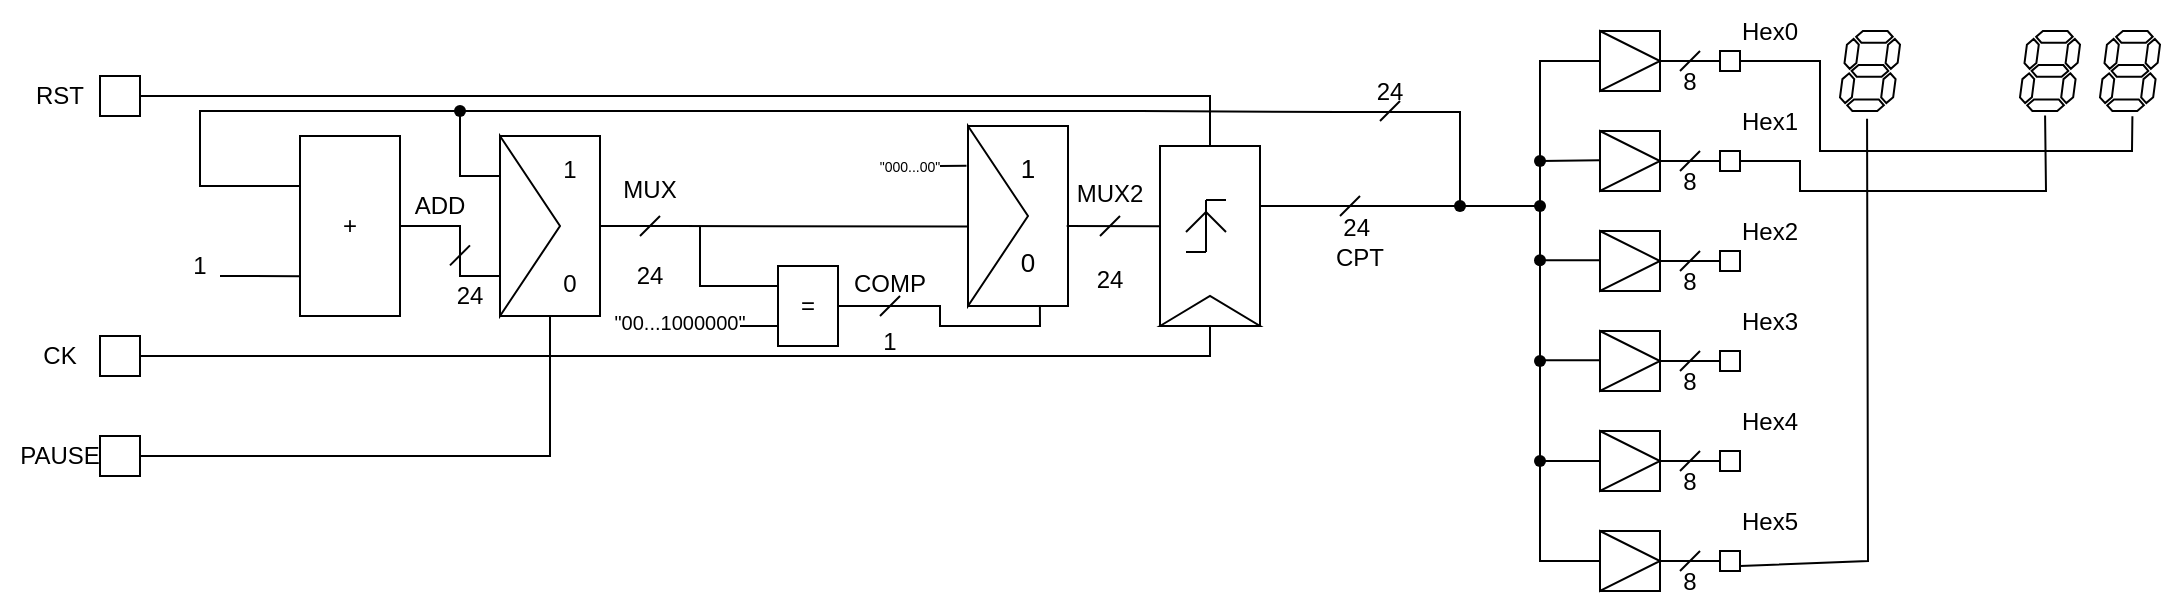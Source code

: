<mxfile version="28.2.5">
  <diagram name="Page-1" id="4VCys80fIXsNl4EApBjB">
    <mxGraphModel dx="461" dy="280" grid="1" gridSize="10" guides="1" tooltips="1" connect="1" arrows="1" fold="1" page="1" pageScale="1" pageWidth="827" pageHeight="1169" math="0" shadow="0">
      <root>
        <mxCell id="0" />
        <mxCell id="1" parent="0" />
        <mxCell id="50cx5ybg6WjsTkt2_30P-1" value="+" style="rounded=0;whiteSpace=wrap;html=1;" vertex="1" parent="1">
          <mxGeometry x="160" y="85" width="50" height="90" as="geometry" />
        </mxCell>
        <mxCell id="50cx5ybg6WjsTkt2_30P-2" value="" style="group;rotation=-90;" vertex="1" connectable="0" parent="1">
          <mxGeometry x="570" y="130" width="90" height="70" as="geometry" />
        </mxCell>
        <mxCell id="50cx5ybg6WjsTkt2_30P-3" value="" style="rounded=0;whiteSpace=wrap;html=1;rotation=-90;" vertex="1" parent="50cx5ybg6WjsTkt2_30P-2">
          <mxGeometry y="-20" width="90" height="50" as="geometry" />
        </mxCell>
        <mxCell id="50cx5ybg6WjsTkt2_30P-4" value="" style="group;rotation=-90;" vertex="1" connectable="0" parent="50cx5ybg6WjsTkt2_30P-2">
          <mxGeometry x="30" y="-10" width="26" height="20" as="geometry" />
        </mxCell>
        <mxCell id="50cx5ybg6WjsTkt2_30P-5" value="" style="endArrow=none;html=1;rounded=0;" edge="1" parent="50cx5ybg6WjsTkt2_30P-4">
          <mxGeometry width="50" height="50" relative="1" as="geometry">
            <mxPoint x="13" y="23" as="sourcePoint" />
            <mxPoint x="13" y="-3" as="targetPoint" />
          </mxGeometry>
        </mxCell>
        <mxCell id="50cx5ybg6WjsTkt2_30P-6" value="" style="endArrow=none;html=1;rounded=0;" edge="1" parent="50cx5ybg6WjsTkt2_30P-4">
          <mxGeometry width="50" height="50" relative="1" as="geometry">
            <mxPoint x="13" y="23" as="sourcePoint" />
            <mxPoint x="3" y="23" as="targetPoint" />
          </mxGeometry>
        </mxCell>
        <mxCell id="50cx5ybg6WjsTkt2_30P-7" value="" style="endArrow=none;html=1;rounded=0;" edge="1" parent="50cx5ybg6WjsTkt2_30P-4">
          <mxGeometry width="50" height="50" relative="1" as="geometry">
            <mxPoint x="23" y="-3" as="sourcePoint" />
            <mxPoint x="13" y="-3" as="targetPoint" />
          </mxGeometry>
        </mxCell>
        <mxCell id="50cx5ybg6WjsTkt2_30P-8" value="" style="endArrow=none;html=1;rounded=0;" edge="1" parent="50cx5ybg6WjsTkt2_30P-4">
          <mxGeometry width="50" height="50" relative="1" as="geometry">
            <mxPoint x="13" y="3" as="sourcePoint" />
            <mxPoint x="3" y="13" as="targetPoint" />
            <Array as="points">
              <mxPoint x="13" y="3" />
            </Array>
          </mxGeometry>
        </mxCell>
        <mxCell id="50cx5ybg6WjsTkt2_30P-9" value="" style="endArrow=none;html=1;rounded=0;" edge="1" parent="50cx5ybg6WjsTkt2_30P-4">
          <mxGeometry width="50" height="50" relative="1" as="geometry">
            <mxPoint x="13" y="3" as="sourcePoint" />
            <mxPoint x="23" y="13" as="targetPoint" />
          </mxGeometry>
        </mxCell>
        <mxCell id="50cx5ybg6WjsTkt2_30P-10" value="" style="triangle;whiteSpace=wrap;html=1;rotation=-90;" vertex="1" parent="50cx5ybg6WjsTkt2_30P-2">
          <mxGeometry x="37.5" y="17.5" width="15" height="50" as="geometry" />
        </mxCell>
        <mxCell id="50cx5ybg6WjsTkt2_30P-11" value="" style="endArrow=none;html=1;rounded=0;entryX=0.004;entryY=0.779;entryDx=0;entryDy=0;entryPerimeter=0;" edge="1" parent="1" target="50cx5ybg6WjsTkt2_30P-1">
          <mxGeometry width="50" height="50" relative="1" as="geometry">
            <mxPoint x="120" y="155" as="sourcePoint" />
            <mxPoint x="130" y="205" as="targetPoint" />
          </mxGeometry>
        </mxCell>
        <mxCell id="50cx5ybg6WjsTkt2_30P-12" value="" style="verticalLabelPosition=bottom;shadow=0;dashed=0;align=center;html=1;verticalAlign=top;shape=mxgraph.electrical.opto_electronics.7_segment_display;pointerEvents=1;" vertex="1" parent="1">
          <mxGeometry x="930" y="32.5" width="30" height="40" as="geometry" />
        </mxCell>
        <mxCell id="50cx5ybg6WjsTkt2_30P-13" value="" style="verticalLabelPosition=bottom;shadow=0;dashed=0;align=center;html=1;verticalAlign=top;shape=mxgraph.electrical.opto_electronics.7_segment_display;pointerEvents=1;" vertex="1" parent="1">
          <mxGeometry x="1020" y="32.5" width="30" height="40" as="geometry" />
        </mxCell>
        <mxCell id="50cx5ybg6WjsTkt2_30P-14" value="" style="verticalLabelPosition=bottom;shadow=0;dashed=0;align=center;html=1;verticalAlign=top;shape=mxgraph.electrical.opto_electronics.7_segment_display;pointerEvents=1;" vertex="1" parent="1">
          <mxGeometry x="1060" y="32.5" width="30" height="40" as="geometry" />
        </mxCell>
        <mxCell id="50cx5ybg6WjsTkt2_30P-15" value="1" style="text;html=1;align=center;verticalAlign=middle;whiteSpace=wrap;rounded=0;" vertex="1" parent="1">
          <mxGeometry x="100" y="135" width="20" height="30" as="geometry" />
        </mxCell>
        <mxCell id="50cx5ybg6WjsTkt2_30P-16" value="" style="endArrow=none;html=1;rounded=0;entryX=0;entryY=0.5;entryDx=0;entryDy=0;exitX=1;exitY=0.5;exitDx=0;exitDy=0;" edge="1" parent="1" source="50cx5ybg6WjsTkt2_30P-17" target="50cx5ybg6WjsTkt2_30P-10">
          <mxGeometry width="50" height="50" relative="1" as="geometry">
            <mxPoint x="180" y="195" as="sourcePoint" />
            <mxPoint x="230" y="235" as="targetPoint" />
            <Array as="points">
              <mxPoint x="290" y="195" />
              <mxPoint x="425" y="195" />
              <mxPoint x="615" y="195" />
            </Array>
          </mxGeometry>
        </mxCell>
        <mxCell id="50cx5ybg6WjsTkt2_30P-17" value="" style="rounded=0;whiteSpace=wrap;html=1;" vertex="1" parent="1">
          <mxGeometry x="60" y="185" width="20" height="20" as="geometry" />
        </mxCell>
        <mxCell id="50cx5ybg6WjsTkt2_30P-18" value="" style="rounded=0;whiteSpace=wrap;html=1;" vertex="1" parent="1">
          <mxGeometry x="60" y="55" width="20" height="20" as="geometry" />
        </mxCell>
        <mxCell id="50cx5ybg6WjsTkt2_30P-19" value="" style="endArrow=none;html=1;rounded=0;entryX=1;entryY=0.5;entryDx=0;entryDy=0;exitX=1;exitY=0.5;exitDx=0;exitDy=0;" edge="1" parent="1" source="50cx5ybg6WjsTkt2_30P-18" target="50cx5ybg6WjsTkt2_30P-3">
          <mxGeometry width="50" height="50" relative="1" as="geometry">
            <mxPoint x="290" y="335" as="sourcePoint" />
            <mxPoint x="340" y="285" as="targetPoint" />
            <Array as="points">
              <mxPoint x="425" y="65" />
              <mxPoint x="615" y="65" />
            </Array>
          </mxGeometry>
        </mxCell>
        <mxCell id="50cx5ybg6WjsTkt2_30P-20" value="" style="endArrow=none;html=1;rounded=0;" edge="1" parent="1">
          <mxGeometry width="50" height="50" relative="1" as="geometry">
            <mxPoint x="235" y="149.67" as="sourcePoint" />
            <mxPoint x="245" y="139.67" as="targetPoint" />
          </mxGeometry>
        </mxCell>
        <mxCell id="50cx5ybg6WjsTkt2_30P-22" value="" style="endArrow=none;html=1;rounded=0;" edge="1" parent="1">
          <mxGeometry width="50" height="50" relative="1" as="geometry">
            <mxPoint x="680" y="125" as="sourcePoint" />
            <mxPoint x="690" y="115" as="targetPoint" />
          </mxGeometry>
        </mxCell>
        <mxCell id="50cx5ybg6WjsTkt2_30P-23" value="24&amp;nbsp;&lt;div&gt;CPT&lt;/div&gt;" style="text;html=1;align=center;verticalAlign=middle;whiteSpace=wrap;rounded=0;" vertex="1" parent="1">
          <mxGeometry x="660" y="122.5" width="60" height="30" as="geometry" />
        </mxCell>
        <mxCell id="50cx5ybg6WjsTkt2_30P-24" value="" style="rounded=0;whiteSpace=wrap;html=1;" vertex="1" parent="1">
          <mxGeometry x="810" y="32.5" width="30" height="30" as="geometry" />
        </mxCell>
        <mxCell id="50cx5ybg6WjsTkt2_30P-25" value="" style="triangle;whiteSpace=wrap;html=1;" vertex="1" parent="1">
          <mxGeometry x="810" y="32.5" width="30" height="30" as="geometry" />
        </mxCell>
        <mxCell id="50cx5ybg6WjsTkt2_30P-26" value="" style="endArrow=none;html=1;rounded=0;entryX=0;entryY=0.5;entryDx=0;entryDy=0;exitX=0;exitY=0.5;exitDx=0;exitDy=0;" edge="1" parent="1" target="50cx5ybg6WjsTkt2_30P-25">
          <mxGeometry width="50" height="50" relative="1" as="geometry">
            <mxPoint x="810" y="297.5" as="sourcePoint" />
            <mxPoint x="720" y="242.5" as="targetPoint" />
            <Array as="points">
              <mxPoint x="780" y="297.5" />
              <mxPoint x="780" y="47.5" />
            </Array>
          </mxGeometry>
        </mxCell>
        <mxCell id="50cx5ybg6WjsTkt2_30P-28" value="" style="endArrow=none;html=1;rounded=0;entryX=1;entryY=0.5;entryDx=0;entryDy=0;" edge="1" parent="1" source="50cx5ybg6WjsTkt2_30P-30" target="50cx5ybg6WjsTkt2_30P-25">
          <mxGeometry width="50" height="50" relative="1" as="geometry">
            <mxPoint x="860" y="47.5" as="sourcePoint" />
            <mxPoint x="960" y="222.5" as="targetPoint" />
          </mxGeometry>
        </mxCell>
        <mxCell id="50cx5ybg6WjsTkt2_30P-29" value="" style="endArrow=none;html=1;rounded=0;entryX=1;entryY=0.5;entryDx=0;entryDy=0;" edge="1" parent="1" target="50cx5ybg6WjsTkt2_30P-30">
          <mxGeometry width="50" height="50" relative="1" as="geometry">
            <mxPoint x="860" y="47.5" as="sourcePoint" />
            <mxPoint x="840" y="47.5" as="targetPoint" />
          </mxGeometry>
        </mxCell>
        <mxCell id="50cx5ybg6WjsTkt2_30P-30" value="" style="rounded=0;whiteSpace=wrap;html=1;" vertex="1" parent="1">
          <mxGeometry x="870" y="42.5" width="10" height="10" as="geometry" />
        </mxCell>
        <mxCell id="50cx5ybg6WjsTkt2_30P-31" value="" style="endArrow=none;html=1;rounded=0;" edge="1" parent="1">
          <mxGeometry width="50" height="50" relative="1" as="geometry">
            <mxPoint x="850" y="52.5" as="sourcePoint" />
            <mxPoint x="860" y="42.5" as="targetPoint" />
          </mxGeometry>
        </mxCell>
        <mxCell id="50cx5ybg6WjsTkt2_30P-32" value="8" style="text;html=1;align=center;verticalAlign=middle;whiteSpace=wrap;rounded=0;" vertex="1" parent="1">
          <mxGeometry x="850" y="52.5" width="10" height="10" as="geometry" />
        </mxCell>
        <mxCell id="50cx5ybg6WjsTkt2_30P-33" value="" style="rounded=0;whiteSpace=wrap;html=1;" vertex="1" parent="1">
          <mxGeometry x="810" y="82.5" width="30" height="30" as="geometry" />
        </mxCell>
        <mxCell id="50cx5ybg6WjsTkt2_30P-34" value="" style="triangle;whiteSpace=wrap;html=1;" vertex="1" parent="1">
          <mxGeometry x="810" y="82.5" width="30" height="30" as="geometry" />
        </mxCell>
        <mxCell id="50cx5ybg6WjsTkt2_30P-35" value="" style="endArrow=none;html=1;rounded=0;entryX=1;entryY=0.5;entryDx=0;entryDy=0;" edge="1" parent="1" source="50cx5ybg6WjsTkt2_30P-37" target="50cx5ybg6WjsTkt2_30P-34">
          <mxGeometry width="50" height="50" relative="1" as="geometry">
            <mxPoint x="860" y="97.5" as="sourcePoint" />
            <mxPoint x="960" y="272.5" as="targetPoint" />
          </mxGeometry>
        </mxCell>
        <mxCell id="50cx5ybg6WjsTkt2_30P-36" value="" style="endArrow=none;html=1;rounded=0;entryX=1;entryY=0.5;entryDx=0;entryDy=0;" edge="1" parent="1" target="50cx5ybg6WjsTkt2_30P-37">
          <mxGeometry width="50" height="50" relative="1" as="geometry">
            <mxPoint x="860" y="97.5" as="sourcePoint" />
            <mxPoint x="840" y="97.5" as="targetPoint" />
          </mxGeometry>
        </mxCell>
        <mxCell id="50cx5ybg6WjsTkt2_30P-37" value="" style="rounded=0;whiteSpace=wrap;html=1;" vertex="1" parent="1">
          <mxGeometry x="870" y="92.5" width="10" height="10" as="geometry" />
        </mxCell>
        <mxCell id="50cx5ybg6WjsTkt2_30P-38" value="" style="endArrow=none;html=1;rounded=0;" edge="1" parent="1">
          <mxGeometry width="50" height="50" relative="1" as="geometry">
            <mxPoint x="850" y="102.5" as="sourcePoint" />
            <mxPoint x="860" y="92.5" as="targetPoint" />
          </mxGeometry>
        </mxCell>
        <mxCell id="50cx5ybg6WjsTkt2_30P-39" value="8" style="text;html=1;align=center;verticalAlign=middle;whiteSpace=wrap;rounded=0;" vertex="1" parent="1">
          <mxGeometry x="850" y="102.5" width="10" height="10" as="geometry" />
        </mxCell>
        <mxCell id="50cx5ybg6WjsTkt2_30P-40" value="" style="rounded=0;whiteSpace=wrap;html=1;" vertex="1" parent="1">
          <mxGeometry x="810" y="132.5" width="30" height="30" as="geometry" />
        </mxCell>
        <mxCell id="50cx5ybg6WjsTkt2_30P-41" value="" style="triangle;whiteSpace=wrap;html=1;" vertex="1" parent="1">
          <mxGeometry x="810" y="132.5" width="30" height="30" as="geometry" />
        </mxCell>
        <mxCell id="50cx5ybg6WjsTkt2_30P-42" value="" style="endArrow=none;html=1;rounded=0;entryX=1;entryY=0.5;entryDx=0;entryDy=0;" edge="1" parent="1" source="50cx5ybg6WjsTkt2_30P-44" target="50cx5ybg6WjsTkt2_30P-41">
          <mxGeometry width="50" height="50" relative="1" as="geometry">
            <mxPoint x="860" y="147.5" as="sourcePoint" />
            <mxPoint x="960" y="322.5" as="targetPoint" />
          </mxGeometry>
        </mxCell>
        <mxCell id="50cx5ybg6WjsTkt2_30P-43" value="" style="endArrow=none;html=1;rounded=0;entryX=1;entryY=0.5;entryDx=0;entryDy=0;" edge="1" parent="1" target="50cx5ybg6WjsTkt2_30P-44">
          <mxGeometry width="50" height="50" relative="1" as="geometry">
            <mxPoint x="860" y="147.5" as="sourcePoint" />
            <mxPoint x="840" y="147.5" as="targetPoint" />
          </mxGeometry>
        </mxCell>
        <mxCell id="50cx5ybg6WjsTkt2_30P-44" value="" style="rounded=0;whiteSpace=wrap;html=1;" vertex="1" parent="1">
          <mxGeometry x="870" y="142.5" width="10" height="10" as="geometry" />
        </mxCell>
        <mxCell id="50cx5ybg6WjsTkt2_30P-45" value="" style="endArrow=none;html=1;rounded=0;" edge="1" parent="1">
          <mxGeometry width="50" height="50" relative="1" as="geometry">
            <mxPoint x="850" y="152.5" as="sourcePoint" />
            <mxPoint x="860" y="142.5" as="targetPoint" />
          </mxGeometry>
        </mxCell>
        <mxCell id="50cx5ybg6WjsTkt2_30P-46" value="8" style="text;html=1;align=center;verticalAlign=middle;whiteSpace=wrap;rounded=0;" vertex="1" parent="1">
          <mxGeometry x="850" y="152.5" width="10" height="10" as="geometry" />
        </mxCell>
        <mxCell id="50cx5ybg6WjsTkt2_30P-47" value="" style="rounded=0;whiteSpace=wrap;html=1;" vertex="1" parent="1">
          <mxGeometry x="810" y="182.5" width="30" height="30" as="geometry" />
        </mxCell>
        <mxCell id="50cx5ybg6WjsTkt2_30P-48" value="" style="triangle;whiteSpace=wrap;html=1;" vertex="1" parent="1">
          <mxGeometry x="810" y="182.5" width="30" height="30" as="geometry" />
        </mxCell>
        <mxCell id="50cx5ybg6WjsTkt2_30P-49" value="" style="endArrow=none;html=1;rounded=0;entryX=1;entryY=0.5;entryDx=0;entryDy=0;" edge="1" parent="1" source="50cx5ybg6WjsTkt2_30P-51" target="50cx5ybg6WjsTkt2_30P-48">
          <mxGeometry width="50" height="50" relative="1" as="geometry">
            <mxPoint x="860" y="197.5" as="sourcePoint" />
            <mxPoint x="960" y="372.5" as="targetPoint" />
          </mxGeometry>
        </mxCell>
        <mxCell id="50cx5ybg6WjsTkt2_30P-50" value="" style="endArrow=none;html=1;rounded=0;entryX=1;entryY=0.5;entryDx=0;entryDy=0;" edge="1" parent="1" target="50cx5ybg6WjsTkt2_30P-51">
          <mxGeometry width="50" height="50" relative="1" as="geometry">
            <mxPoint x="860" y="197.5" as="sourcePoint" />
            <mxPoint x="840" y="197.5" as="targetPoint" />
          </mxGeometry>
        </mxCell>
        <mxCell id="50cx5ybg6WjsTkt2_30P-51" value="" style="rounded=0;whiteSpace=wrap;html=1;" vertex="1" parent="1">
          <mxGeometry x="870" y="192.5" width="10" height="10" as="geometry" />
        </mxCell>
        <mxCell id="50cx5ybg6WjsTkt2_30P-52" value="" style="endArrow=none;html=1;rounded=0;" edge="1" parent="1">
          <mxGeometry width="50" height="50" relative="1" as="geometry">
            <mxPoint x="850" y="202.5" as="sourcePoint" />
            <mxPoint x="860" y="192.5" as="targetPoint" />
          </mxGeometry>
        </mxCell>
        <mxCell id="50cx5ybg6WjsTkt2_30P-53" value="8" style="text;html=1;align=center;verticalAlign=middle;whiteSpace=wrap;rounded=0;" vertex="1" parent="1">
          <mxGeometry x="850" y="202.5" width="10" height="10" as="geometry" />
        </mxCell>
        <mxCell id="50cx5ybg6WjsTkt2_30P-54" value="" style="rounded=0;whiteSpace=wrap;html=1;" vertex="1" parent="1">
          <mxGeometry x="810" y="232.5" width="30" height="30" as="geometry" />
        </mxCell>
        <mxCell id="50cx5ybg6WjsTkt2_30P-55" value="" style="triangle;whiteSpace=wrap;html=1;" vertex="1" parent="1">
          <mxGeometry x="810" y="232.5" width="30" height="30" as="geometry" />
        </mxCell>
        <mxCell id="50cx5ybg6WjsTkt2_30P-56" value="" style="endArrow=none;html=1;rounded=0;entryX=1;entryY=0.5;entryDx=0;entryDy=0;" edge="1" parent="1" source="50cx5ybg6WjsTkt2_30P-58" target="50cx5ybg6WjsTkt2_30P-55">
          <mxGeometry width="50" height="50" relative="1" as="geometry">
            <mxPoint x="860" y="247.5" as="sourcePoint" />
            <mxPoint x="960" y="422.5" as="targetPoint" />
          </mxGeometry>
        </mxCell>
        <mxCell id="50cx5ybg6WjsTkt2_30P-57" value="" style="endArrow=none;html=1;rounded=0;entryX=1;entryY=0.5;entryDx=0;entryDy=0;" edge="1" parent="1" target="50cx5ybg6WjsTkt2_30P-58">
          <mxGeometry width="50" height="50" relative="1" as="geometry">
            <mxPoint x="860" y="247.5" as="sourcePoint" />
            <mxPoint x="840" y="247.5" as="targetPoint" />
          </mxGeometry>
        </mxCell>
        <mxCell id="50cx5ybg6WjsTkt2_30P-58" value="" style="rounded=0;whiteSpace=wrap;html=1;" vertex="1" parent="1">
          <mxGeometry x="870" y="242.5" width="10" height="10" as="geometry" />
        </mxCell>
        <mxCell id="50cx5ybg6WjsTkt2_30P-59" value="" style="endArrow=none;html=1;rounded=0;" edge="1" parent="1">
          <mxGeometry width="50" height="50" relative="1" as="geometry">
            <mxPoint x="850" y="252.5" as="sourcePoint" />
            <mxPoint x="860" y="242.5" as="targetPoint" />
          </mxGeometry>
        </mxCell>
        <mxCell id="50cx5ybg6WjsTkt2_30P-60" value="8" style="text;html=1;align=center;verticalAlign=middle;whiteSpace=wrap;rounded=0;" vertex="1" parent="1">
          <mxGeometry x="850" y="252.5" width="10" height="10" as="geometry" />
        </mxCell>
        <mxCell id="50cx5ybg6WjsTkt2_30P-61" value="" style="rounded=0;whiteSpace=wrap;html=1;" vertex="1" parent="1">
          <mxGeometry x="810" y="282.5" width="30" height="30" as="geometry" />
        </mxCell>
        <mxCell id="50cx5ybg6WjsTkt2_30P-62" value="" style="triangle;whiteSpace=wrap;html=1;" vertex="1" parent="1">
          <mxGeometry x="810" y="282.5" width="30" height="30" as="geometry" />
        </mxCell>
        <mxCell id="50cx5ybg6WjsTkt2_30P-63" value="" style="endArrow=none;html=1;rounded=0;entryX=1;entryY=0.5;entryDx=0;entryDy=0;" edge="1" parent="1" source="50cx5ybg6WjsTkt2_30P-65" target="50cx5ybg6WjsTkt2_30P-62">
          <mxGeometry width="50" height="50" relative="1" as="geometry">
            <mxPoint x="860" y="297.5" as="sourcePoint" />
            <mxPoint x="960" y="472.5" as="targetPoint" />
          </mxGeometry>
        </mxCell>
        <mxCell id="50cx5ybg6WjsTkt2_30P-64" value="" style="endArrow=none;html=1;rounded=0;entryX=1;entryY=0.5;entryDx=0;entryDy=0;" edge="1" parent="1" target="50cx5ybg6WjsTkt2_30P-65">
          <mxGeometry width="50" height="50" relative="1" as="geometry">
            <mxPoint x="860" y="297.5" as="sourcePoint" />
            <mxPoint x="840" y="297.5" as="targetPoint" />
          </mxGeometry>
        </mxCell>
        <mxCell id="50cx5ybg6WjsTkt2_30P-65" value="" style="rounded=0;whiteSpace=wrap;html=1;" vertex="1" parent="1">
          <mxGeometry x="870" y="292.5" width="10" height="10" as="geometry" />
        </mxCell>
        <mxCell id="50cx5ybg6WjsTkt2_30P-66" value="" style="endArrow=none;html=1;rounded=0;" edge="1" parent="1">
          <mxGeometry width="50" height="50" relative="1" as="geometry">
            <mxPoint x="850" y="302.5" as="sourcePoint" />
            <mxPoint x="860" y="292.5" as="targetPoint" />
          </mxGeometry>
        </mxCell>
        <mxCell id="50cx5ybg6WjsTkt2_30P-67" value="8" style="text;html=1;align=center;verticalAlign=middle;whiteSpace=wrap;rounded=0;" vertex="1" parent="1">
          <mxGeometry x="850" y="302.5" width="10" height="10" as="geometry" />
        </mxCell>
        <mxCell id="50cx5ybg6WjsTkt2_30P-68" value="" style="endArrow=none;html=1;rounded=0;entryX=0;entryY=0.5;entryDx=0;entryDy=0;" edge="1" parent="1" target="50cx5ybg6WjsTkt2_30P-55">
          <mxGeometry width="50" height="50" relative="1" as="geometry">
            <mxPoint x="780" y="247.5" as="sourcePoint" />
            <mxPoint x="730" y="292.5" as="targetPoint" />
          </mxGeometry>
        </mxCell>
        <mxCell id="50cx5ybg6WjsTkt2_30P-69" value="" style="endArrow=none;html=1;rounded=0;entryX=0;entryY=0.5;entryDx=0;entryDy=0;" edge="1" parent="1">
          <mxGeometry width="50" height="50" relative="1" as="geometry">
            <mxPoint x="780" y="197.17" as="sourcePoint" />
            <mxPoint x="810" y="197.17" as="targetPoint" />
          </mxGeometry>
        </mxCell>
        <mxCell id="50cx5ybg6WjsTkt2_30P-70" value="" style="endArrow=none;html=1;rounded=0;entryX=0;entryY=0.5;entryDx=0;entryDy=0;" edge="1" parent="1" source="50cx5ybg6WjsTkt2_30P-72">
          <mxGeometry width="50" height="50" relative="1" as="geometry">
            <mxPoint x="780" y="147.17" as="sourcePoint" />
            <mxPoint x="810" y="147.17" as="targetPoint" />
          </mxGeometry>
        </mxCell>
        <mxCell id="50cx5ybg6WjsTkt2_30P-71" value="" style="endArrow=none;html=1;rounded=0;entryX=0;entryY=0.5;entryDx=0;entryDy=0;" edge="1" parent="1" source="50cx5ybg6WjsTkt2_30P-106">
          <mxGeometry width="50" height="50" relative="1" as="geometry">
            <mxPoint x="780" y="97.17" as="sourcePoint" />
            <mxPoint x="810" y="97.17" as="targetPoint" />
          </mxGeometry>
        </mxCell>
        <mxCell id="50cx5ybg6WjsTkt2_30P-72" value="" style="shape=waypoint;sketch=0;fillStyle=solid;size=6;pointerEvents=1;points=[];fillColor=none;resizable=0;rotatable=0;perimeter=centerPerimeter;snapToPoint=1;" vertex="1" parent="1">
          <mxGeometry x="770" y="137.17" width="20" height="20" as="geometry" />
        </mxCell>
        <mxCell id="50cx5ybg6WjsTkt2_30P-73" value="" style="shape=waypoint;sketch=0;fillStyle=solid;size=6;pointerEvents=1;points=[];fillColor=none;resizable=0;rotatable=0;perimeter=centerPerimeter;snapToPoint=1;" vertex="1" parent="1">
          <mxGeometry x="770" y="187.5" width="20" height="20" as="geometry" />
        </mxCell>
        <mxCell id="50cx5ybg6WjsTkt2_30P-74" value="" style="shape=waypoint;sketch=0;fillStyle=solid;size=6;pointerEvents=1;points=[];fillColor=none;resizable=0;rotatable=0;perimeter=centerPerimeter;snapToPoint=1;" vertex="1" parent="1">
          <mxGeometry x="770" y="237.5" width="20" height="20" as="geometry" />
        </mxCell>
        <mxCell id="50cx5ybg6WjsTkt2_30P-75" value="CK" style="text;html=1;align=center;verticalAlign=middle;whiteSpace=wrap;rounded=0;" vertex="1" parent="1">
          <mxGeometry x="10" y="180" width="60" height="30" as="geometry" />
        </mxCell>
        <mxCell id="50cx5ybg6WjsTkt2_30P-76" value="RST" style="text;html=1;align=center;verticalAlign=middle;whiteSpace=wrap;rounded=0;" vertex="1" parent="1">
          <mxGeometry x="10" y="50" width="60" height="30" as="geometry" />
        </mxCell>
        <mxCell id="50cx5ybg6WjsTkt2_30P-77" value="Hex0" style="text;html=1;align=center;verticalAlign=middle;whiteSpace=wrap;rounded=0;" vertex="1" parent="1">
          <mxGeometry x="880" y="17.5" width="30" height="30" as="geometry" />
        </mxCell>
        <mxCell id="50cx5ybg6WjsTkt2_30P-78" value="Hex1" style="text;html=1;align=center;verticalAlign=middle;whiteSpace=wrap;rounded=0;" vertex="1" parent="1">
          <mxGeometry x="880" y="62.5" width="30" height="30" as="geometry" />
        </mxCell>
        <mxCell id="50cx5ybg6WjsTkt2_30P-79" value="Hex2" style="text;html=1;align=center;verticalAlign=middle;whiteSpace=wrap;rounded=0;" vertex="1" parent="1">
          <mxGeometry x="880" y="117.5" width="30" height="30" as="geometry" />
        </mxCell>
        <mxCell id="50cx5ybg6WjsTkt2_30P-80" value="Hex3" style="text;html=1;align=center;verticalAlign=middle;whiteSpace=wrap;rounded=0;" vertex="1" parent="1">
          <mxGeometry x="880" y="162.5" width="30" height="30" as="geometry" />
        </mxCell>
        <mxCell id="50cx5ybg6WjsTkt2_30P-81" value="Hex4" style="text;html=1;align=center;verticalAlign=middle;whiteSpace=wrap;rounded=0;" vertex="1" parent="1">
          <mxGeometry x="880" y="212.5" width="30" height="30" as="geometry" />
        </mxCell>
        <mxCell id="50cx5ybg6WjsTkt2_30P-82" value="Hex5" style="text;html=1;align=center;verticalAlign=middle;whiteSpace=wrap;rounded=0;" vertex="1" parent="1">
          <mxGeometry x="880" y="262.5" width="30" height="30" as="geometry" />
        </mxCell>
        <mxCell id="50cx5ybg6WjsTkt2_30P-83" value="" style="endArrow=none;html=1;rounded=0;exitX=1;exitY=0.75;exitDx=0;exitDy=0;entryX=0.451;entryY=1.098;entryDx=0;entryDy=0;entryPerimeter=0;" edge="1" parent="1" source="50cx5ybg6WjsTkt2_30P-65" target="50cx5ybg6WjsTkt2_30P-12">
          <mxGeometry width="50" height="50" relative="1" as="geometry">
            <mxPoint x="990" y="322.5" as="sourcePoint" />
            <mxPoint x="1040" y="272.5" as="targetPoint" />
            <Array as="points">
              <mxPoint x="944" y="297.5" />
            </Array>
          </mxGeometry>
        </mxCell>
        <mxCell id="50cx5ybg6WjsTkt2_30P-84" value="" style="endArrow=none;html=1;rounded=0;exitX=1;exitY=0.5;exitDx=0;exitDy=0;entryX=0.54;entryY=1.065;entryDx=0;entryDy=0;entryPerimeter=0;" edge="1" parent="1" source="50cx5ybg6WjsTkt2_30P-30" target="50cx5ybg6WjsTkt2_30P-14">
          <mxGeometry width="50" height="50" relative="1" as="geometry">
            <mxPoint x="980" y="162.5" as="sourcePoint" />
            <mxPoint x="1070" y="92.5" as="targetPoint" />
            <Array as="points">
              <mxPoint x="920" y="47.5" />
              <mxPoint x="920" y="92.5" />
              <mxPoint x="1076" y="92.5" />
            </Array>
          </mxGeometry>
        </mxCell>
        <mxCell id="50cx5ybg6WjsTkt2_30P-85" value="" style="endArrow=none;html=1;rounded=0;exitX=1;exitY=0.5;exitDx=0;exitDy=0;entryX=0.418;entryY=1.056;entryDx=0;entryDy=0;entryPerimeter=0;" edge="1" parent="1" source="50cx5ybg6WjsTkt2_30P-37" target="50cx5ybg6WjsTkt2_30P-13">
          <mxGeometry width="50" height="50" relative="1" as="geometry">
            <mxPoint x="1040" y="162.5" as="sourcePoint" />
            <mxPoint x="1090" y="112.5" as="targetPoint" />
            <Array as="points">
              <mxPoint x="910" y="97.5" />
              <mxPoint x="910" y="112.5" />
              <mxPoint x="1033" y="112.5" />
            </Array>
          </mxGeometry>
        </mxCell>
        <mxCell id="50cx5ybg6WjsTkt2_30P-86" value="" style="rounded=0;whiteSpace=wrap;html=1;strokeColor=#000000;" vertex="1" parent="1">
          <mxGeometry x="60" y="235" width="20" height="20" as="geometry" />
        </mxCell>
        <mxCell id="50cx5ybg6WjsTkt2_30P-87" value="PAUSE" style="text;html=1;align=center;verticalAlign=middle;whiteSpace=wrap;rounded=0;fontColor=#000000;" vertex="1" parent="1">
          <mxGeometry x="10" y="230" width="60" height="30" as="geometry" />
        </mxCell>
        <mxCell id="50cx5ybg6WjsTkt2_30P-88" value="" style="group" vertex="1" connectable="0" parent="1">
          <mxGeometry x="260" y="85" width="50" height="90" as="geometry" />
        </mxCell>
        <mxCell id="50cx5ybg6WjsTkt2_30P-89" value="" style="rounded=0;whiteSpace=wrap;html=1;" vertex="1" parent="50cx5ybg6WjsTkt2_30P-88">
          <mxGeometry width="50" height="90" as="geometry" />
        </mxCell>
        <mxCell id="50cx5ybg6WjsTkt2_30P-90" value="" style="triangle;whiteSpace=wrap;html=1;" vertex="1" parent="50cx5ybg6WjsTkt2_30P-88">
          <mxGeometry width="30" height="90" as="geometry" />
        </mxCell>
        <mxCell id="50cx5ybg6WjsTkt2_30P-91" value="1&lt;div&gt;&lt;br&gt;&lt;/div&gt;&lt;div&gt;&lt;br&gt;&lt;/div&gt;&lt;div&gt;&lt;br&gt;&lt;/div&gt;&lt;div&gt;0&lt;/div&gt;" style="text;html=1;align=center;verticalAlign=middle;whiteSpace=wrap;rounded=0;" vertex="1" parent="50cx5ybg6WjsTkt2_30P-88">
          <mxGeometry x="30" y="30" width="10" height="30" as="geometry" />
        </mxCell>
        <mxCell id="50cx5ybg6WjsTkt2_30P-92" value="" style="endArrow=none;html=1;rounded=0;exitX=1;exitY=0.5;exitDx=0;exitDy=0;entryX=0.5;entryY=1;entryDx=0;entryDy=0;" edge="1" parent="1" source="50cx5ybg6WjsTkt2_30P-86" target="50cx5ybg6WjsTkt2_30P-89">
          <mxGeometry width="50" height="50" relative="1" as="geometry">
            <mxPoint x="230" y="285" as="sourcePoint" />
            <mxPoint x="280" y="235" as="targetPoint" />
            <Array as="points">
              <mxPoint x="285" y="245" />
            </Array>
          </mxGeometry>
        </mxCell>
        <mxCell id="50cx5ybg6WjsTkt2_30P-93" value="" style="endArrow=none;html=1;rounded=0;" edge="1" parent="1" source="50cx5ybg6WjsTkt2_30P-27">
          <mxGeometry width="50" height="50" relative="1" as="geometry">
            <mxPoint x="670" y="119.73" as="sourcePoint" />
            <mxPoint x="780" y="120" as="targetPoint" />
            <Array as="points" />
          </mxGeometry>
        </mxCell>
        <mxCell id="50cx5ybg6WjsTkt2_30P-94" value="" style="endArrow=none;html=1;rounded=0;" edge="1" parent="1" source="50cx5ybg6WjsTkt2_30P-95">
          <mxGeometry width="50" height="50" relative="1" as="geometry">
            <mxPoint x="240" y="75" as="sourcePoint" />
            <mxPoint x="260" y="105" as="targetPoint" />
            <Array as="points">
              <mxPoint x="240" y="105" />
            </Array>
          </mxGeometry>
        </mxCell>
        <mxCell id="50cx5ybg6WjsTkt2_30P-95" value="" style="shape=waypoint;sketch=0;fillStyle=solid;size=6;pointerEvents=1;points=[];fillColor=none;resizable=0;rotatable=0;perimeter=centerPerimeter;snapToPoint=1;" vertex="1" parent="1">
          <mxGeometry x="230" y="62.5" width="20" height="20" as="geometry" />
        </mxCell>
        <mxCell id="50cx5ybg6WjsTkt2_30P-96" value="" style="endArrow=none;html=1;rounded=0;" edge="1" parent="1">
          <mxGeometry width="50" height="50" relative="1" as="geometry">
            <mxPoint x="160" y="110" as="sourcePoint" />
            <mxPoint x="740" y="120" as="targetPoint" />
            <Array as="points">
              <mxPoint x="110" y="110" />
              <mxPoint x="110" y="72.5" />
              <mxPoint x="320" y="72.5" />
              <mxPoint x="510" y="72.5" />
              <mxPoint x="580" y="72.5" />
              <mxPoint x="680" y="73" />
              <mxPoint x="740" y="73" />
            </Array>
          </mxGeometry>
        </mxCell>
        <mxCell id="50cx5ybg6WjsTkt2_30P-98" value="" style="endArrow=none;html=1;rounded=0;exitX=1;exitY=0.5;exitDx=0;exitDy=0;" edge="1" parent="1" source="50cx5ybg6WjsTkt2_30P-1">
          <mxGeometry width="50" height="50" relative="1" as="geometry">
            <mxPoint x="340" y="385" as="sourcePoint" />
            <mxPoint x="260" y="155" as="targetPoint" />
            <Array as="points">
              <mxPoint x="240" y="130" />
              <mxPoint x="240" y="155" />
            </Array>
          </mxGeometry>
        </mxCell>
        <mxCell id="50cx5ybg6WjsTkt2_30P-99" value="ADD" style="text;html=1;align=center;verticalAlign=middle;whiteSpace=wrap;rounded=0;" vertex="1" parent="1">
          <mxGeometry x="220" y="115" width="20" height="10" as="geometry" />
        </mxCell>
        <mxCell id="50cx5ybg6WjsTkt2_30P-100" value="24" style="text;html=1;align=center;verticalAlign=middle;whiteSpace=wrap;rounded=0;" vertex="1" parent="1">
          <mxGeometry x="240" y="150" width="10" height="30" as="geometry" />
        </mxCell>
        <mxCell id="50cx5ybg6WjsTkt2_30P-102" value="" style="endArrow=none;html=1;rounded=0;" edge="1" parent="1">
          <mxGeometry width="50" height="50" relative="1" as="geometry">
            <mxPoint x="330" y="135" as="sourcePoint" />
            <mxPoint x="340" y="125" as="targetPoint" />
          </mxGeometry>
        </mxCell>
        <mxCell id="50cx5ybg6WjsTkt2_30P-103" value="MUX&lt;div&gt;&lt;br&gt;&lt;/div&gt;&lt;div&gt;&lt;br&gt;&lt;/div&gt;&lt;div&gt;24&lt;/div&gt;" style="text;html=1;align=center;verticalAlign=middle;whiteSpace=wrap;rounded=0;" vertex="1" parent="1">
          <mxGeometry x="330" y="122.5" width="10" height="20" as="geometry" />
        </mxCell>
        <mxCell id="50cx5ybg6WjsTkt2_30P-104" value="" style="endArrow=none;html=1;rounded=0;" edge="1" parent="1">
          <mxGeometry width="50" height="50" relative="1" as="geometry">
            <mxPoint x="700" y="77.5" as="sourcePoint" />
            <mxPoint x="710" y="67.5" as="targetPoint" />
          </mxGeometry>
        </mxCell>
        <mxCell id="50cx5ybg6WjsTkt2_30P-105" value="" style="endArrow=none;html=1;rounded=0;entryDx=0;entryDy=0;" edge="1" parent="1" target="50cx5ybg6WjsTkt2_30P-106">
          <mxGeometry width="50" height="50" relative="1" as="geometry">
            <mxPoint x="780" y="97.17" as="sourcePoint" />
            <mxPoint x="810" y="97.17" as="targetPoint" />
          </mxGeometry>
        </mxCell>
        <mxCell id="50cx5ybg6WjsTkt2_30P-106" value="" style="shape=waypoint;sketch=0;fillStyle=solid;size=6;pointerEvents=1;points=[];fillColor=none;resizable=0;rotatable=0;perimeter=centerPerimeter;snapToPoint=1;" vertex="1" parent="1">
          <mxGeometry x="770" y="87.5" width="20" height="20" as="geometry" />
        </mxCell>
        <mxCell id="50cx5ybg6WjsTkt2_30P-107" value="24" style="text;html=1;align=center;verticalAlign=middle;whiteSpace=wrap;rounded=0;" vertex="1" parent="1">
          <mxGeometry x="680" y="47.5" width="50" height="30" as="geometry" />
        </mxCell>
        <mxCell id="50cx5ybg6WjsTkt2_30P-108" value="" style="group" vertex="1" connectable="0" parent="1">
          <mxGeometry x="494" y="80" width="60" height="90" as="geometry" />
        </mxCell>
        <mxCell id="50cx5ybg6WjsTkt2_30P-109" value="" style="rounded=0;whiteSpace=wrap;html=1;" vertex="1" parent="50cx5ybg6WjsTkt2_30P-108">
          <mxGeometry width="50" height="90" as="geometry" />
        </mxCell>
        <mxCell id="50cx5ybg6WjsTkt2_30P-110" value="" style="triangle;whiteSpace=wrap;html=1;" vertex="1" parent="50cx5ybg6WjsTkt2_30P-108">
          <mxGeometry width="30" height="90" as="geometry" />
        </mxCell>
        <mxCell id="50cx5ybg6WjsTkt2_30P-113" value="&lt;span&gt;1&lt;/span&gt;&lt;div&gt;&lt;span&gt;&lt;br&gt;&lt;/span&gt;&lt;/div&gt;&lt;div&gt;&lt;span&gt;&lt;br&gt;&lt;/span&gt;&lt;/div&gt;&lt;div&gt;&lt;span&gt;0&lt;/span&gt;&lt;/div&gt;" style="text;html=1;align=center;verticalAlign=middle;whiteSpace=wrap;rounded=0;fontSize=13;" vertex="1" parent="50cx5ybg6WjsTkt2_30P-108">
          <mxGeometry x="25" y="30" width="10" height="30" as="geometry" />
        </mxCell>
        <mxCell id="50cx5ybg6WjsTkt2_30P-27" value="" style="shape=waypoint;sketch=0;fillStyle=solid;size=6;pointerEvents=1;points=[];fillColor=none;resizable=0;rotatable=0;perimeter=centerPerimeter;snapToPoint=1;" vertex="1" parent="1">
          <mxGeometry x="770" y="110" width="20" height="20" as="geometry" />
        </mxCell>
        <mxCell id="50cx5ybg6WjsTkt2_30P-124" value="&lt;font style=&quot;font-size: 7px;&quot;&gt;&quot;000...00&quot;&lt;/font&gt;" style="text;html=1;align=center;verticalAlign=middle;whiteSpace=wrap;rounded=0;" vertex="1" parent="1">
          <mxGeometry x="450" y="92.5" width="30" height="12.5" as="geometry" />
        </mxCell>
        <mxCell id="50cx5ybg6WjsTkt2_30P-132" value="" style="endArrow=none;html=1;rounded=0;entryX=0.554;entryY=0.007;entryDx=0;entryDy=0;entryPerimeter=0;exitX=0.987;exitY=0.555;exitDx=0;exitDy=0;exitPerimeter=0;" edge="1" parent="1" source="50cx5ybg6WjsTkt2_30P-109" target="50cx5ybg6WjsTkt2_30P-3">
          <mxGeometry width="50" height="50" relative="1" as="geometry">
            <mxPoint x="570" y="130" as="sourcePoint" />
            <mxPoint x="544" y="130" as="targetPoint" />
            <Array as="points" />
          </mxGeometry>
        </mxCell>
        <mxCell id="50cx5ybg6WjsTkt2_30P-134" value="" style="endArrow=none;html=1;rounded=0;entryX=0.375;entryY=0.736;entryDx=0;entryDy=0;entryPerimeter=0;" edge="1" parent="1" source="50cx5ybg6WjsTkt2_30P-144" target="50cx5ybg6WjsTkt2_30P-27">
          <mxGeometry width="50" height="50" relative="1" as="geometry">
            <mxPoint x="640" y="120" as="sourcePoint" />
            <mxPoint x="720" y="135" as="targetPoint" />
            <Array as="points" />
          </mxGeometry>
        </mxCell>
        <mxCell id="50cx5ybg6WjsTkt2_30P-139" value="" style="endArrow=none;html=1;rounded=0;exitX=1;exitY=0.5;exitDx=0;exitDy=0;entryX=-0.009;entryY=0.559;entryDx=0;entryDy=0;entryPerimeter=0;" edge="1" parent="1" source="50cx5ybg6WjsTkt2_30P-89" target="50cx5ybg6WjsTkt2_30P-110">
          <mxGeometry width="50" height="50" relative="1" as="geometry">
            <mxPoint x="430" y="160" as="sourcePoint" />
            <mxPoint x="492" y="130" as="targetPoint" />
            <Array as="points">
              <mxPoint x="350" y="130" />
            </Array>
          </mxGeometry>
        </mxCell>
        <mxCell id="50cx5ybg6WjsTkt2_30P-145" value="" style="endArrow=none;html=1;rounded=0;entryDx=0;entryDy=0;entryPerimeter=0;" edge="1" parent="1" target="50cx5ybg6WjsTkt2_30P-144">
          <mxGeometry width="50" height="50" relative="1" as="geometry">
            <mxPoint x="640" y="120" as="sourcePoint" />
            <mxPoint x="780" y="120" as="targetPoint" />
            <Array as="points" />
          </mxGeometry>
        </mxCell>
        <mxCell id="50cx5ybg6WjsTkt2_30P-144" value="" style="shape=waypoint;sketch=0;fillStyle=solid;size=6;pointerEvents=1;points=[];fillColor=none;resizable=0;rotatable=0;perimeter=centerPerimeter;snapToPoint=1;" vertex="1" parent="1">
          <mxGeometry x="730" y="110" width="20" height="20" as="geometry" />
        </mxCell>
        <mxCell id="50cx5ybg6WjsTkt2_30P-148" value="" style="endArrow=none;html=1;rounded=0;entryX=-0.025;entryY=0.221;entryDx=0;entryDy=0;entryPerimeter=0;" edge="1" parent="1" target="50cx5ybg6WjsTkt2_30P-110">
          <mxGeometry width="50" height="50" relative="1" as="geometry">
            <mxPoint x="480" y="100" as="sourcePoint" />
            <mxPoint x="460" y="110" as="targetPoint" />
          </mxGeometry>
        </mxCell>
        <mxCell id="50cx5ybg6WjsTkt2_30P-149" value="=" style="rounded=0;whiteSpace=wrap;html=1;" vertex="1" parent="1">
          <mxGeometry x="399" y="150" width="30" height="40" as="geometry" />
        </mxCell>
        <mxCell id="50cx5ybg6WjsTkt2_30P-151" value="" style="endArrow=none;html=1;rounded=0;entryX=0;entryY=0.25;entryDx=0;entryDy=0;" edge="1" parent="1" target="50cx5ybg6WjsTkt2_30P-149">
          <mxGeometry width="50" height="50" relative="1" as="geometry">
            <mxPoint x="360" y="130" as="sourcePoint" />
            <mxPoint x="420" y="140" as="targetPoint" />
            <Array as="points">
              <mxPoint x="360" y="160" />
            </Array>
          </mxGeometry>
        </mxCell>
        <mxCell id="50cx5ybg6WjsTkt2_30P-152" value="" style="endArrow=none;html=1;rounded=0;entryX=0;entryY=0.75;entryDx=0;entryDy=0;" edge="1" parent="1" target="50cx5ybg6WjsTkt2_30P-149">
          <mxGeometry width="50" height="50" relative="1" as="geometry">
            <mxPoint x="380" y="180" as="sourcePoint" />
            <mxPoint x="420" y="140" as="targetPoint" />
          </mxGeometry>
        </mxCell>
        <mxCell id="50cx5ybg6WjsTkt2_30P-153" value="&quot;00...1000000&quot;" style="text;html=1;align=center;verticalAlign=middle;whiteSpace=wrap;rounded=0;fontSize=10;" vertex="1" parent="1">
          <mxGeometry x="320" y="162.5" width="60" height="30" as="geometry" />
        </mxCell>
        <mxCell id="50cx5ybg6WjsTkt2_30P-154" value="" style="endArrow=none;html=1;rounded=0;entryX=0.719;entryY=1;entryDx=0;entryDy=0;exitX=1;exitY=0.5;exitDx=0;exitDy=0;entryPerimeter=0;" edge="1" parent="1" source="50cx5ybg6WjsTkt2_30P-149" target="50cx5ybg6WjsTkt2_30P-109">
          <mxGeometry width="50" height="50" relative="1" as="geometry">
            <mxPoint x="410" y="250" as="sourcePoint" />
            <mxPoint x="460" y="200" as="targetPoint" />
            <Array as="points">
              <mxPoint x="480" y="170" />
              <mxPoint x="480" y="180" />
              <mxPoint x="530" y="180" />
            </Array>
          </mxGeometry>
        </mxCell>
        <mxCell id="50cx5ybg6WjsTkt2_30P-155" value="COMP&lt;div&gt;&lt;br&gt;&lt;/div&gt;&lt;div&gt;1&lt;/div&gt;" style="text;html=1;align=center;verticalAlign=middle;whiteSpace=wrap;rounded=0;" vertex="1" parent="1">
          <mxGeometry x="450" y="162.5" width="10" height="20" as="geometry" />
        </mxCell>
        <mxCell id="50cx5ybg6WjsTkt2_30P-156" value="" style="endArrow=none;html=1;rounded=0;" edge="1" parent="1">
          <mxGeometry width="50" height="50" relative="1" as="geometry">
            <mxPoint x="450" y="175" as="sourcePoint" />
            <mxPoint x="460" y="165" as="targetPoint" />
          </mxGeometry>
        </mxCell>
        <mxCell id="50cx5ybg6WjsTkt2_30P-157" value="" style="endArrow=none;html=1;rounded=0;" edge="1" parent="1">
          <mxGeometry width="50" height="50" relative="1" as="geometry">
            <mxPoint x="560" y="135" as="sourcePoint" />
            <mxPoint x="570" y="125" as="targetPoint" />
          </mxGeometry>
        </mxCell>
        <mxCell id="50cx5ybg6WjsTkt2_30P-158" value="MUX2&lt;div&gt;&lt;br&gt;&lt;/div&gt;&lt;div&gt;&lt;br&gt;&lt;/div&gt;&lt;div&gt;24&lt;/div&gt;" style="text;html=1;align=center;verticalAlign=middle;whiteSpace=wrap;rounded=0;" vertex="1" parent="1">
          <mxGeometry x="560" y="125" width="10" height="20" as="geometry" />
        </mxCell>
      </root>
    </mxGraphModel>
  </diagram>
</mxfile>
